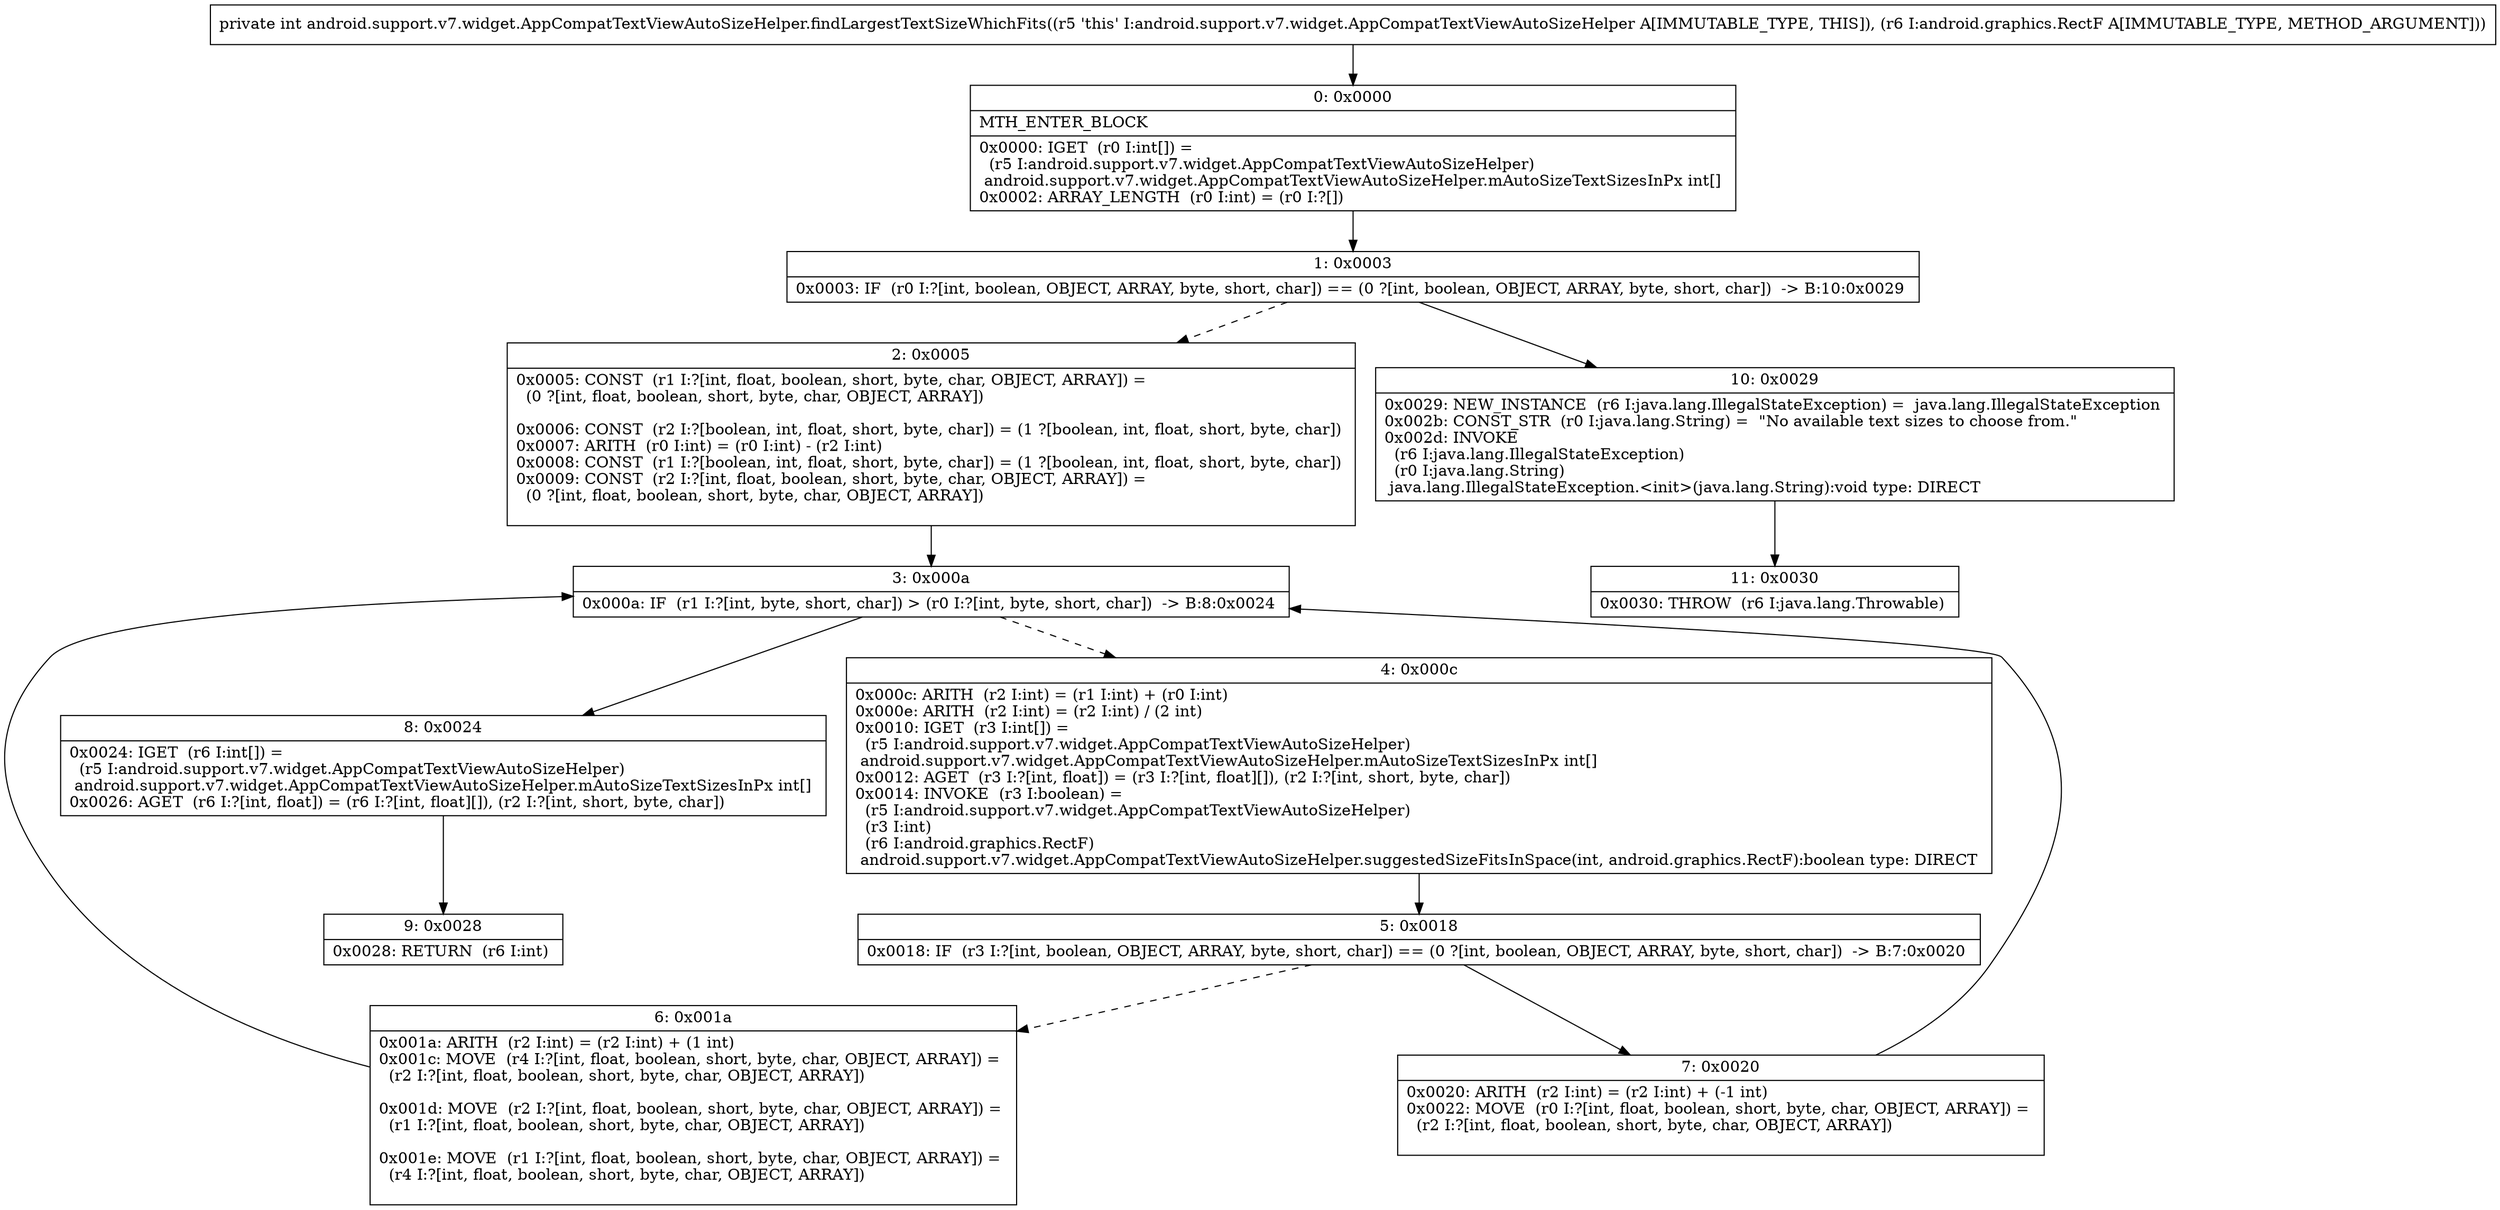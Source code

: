 digraph "CFG forandroid.support.v7.widget.AppCompatTextViewAutoSizeHelper.findLargestTextSizeWhichFits(Landroid\/graphics\/RectF;)I" {
Node_0 [shape=record,label="{0\:\ 0x0000|MTH_ENTER_BLOCK\l|0x0000: IGET  (r0 I:int[]) = \l  (r5 I:android.support.v7.widget.AppCompatTextViewAutoSizeHelper)\l android.support.v7.widget.AppCompatTextViewAutoSizeHelper.mAutoSizeTextSizesInPx int[] \l0x0002: ARRAY_LENGTH  (r0 I:int) = (r0 I:?[]) \l}"];
Node_1 [shape=record,label="{1\:\ 0x0003|0x0003: IF  (r0 I:?[int, boolean, OBJECT, ARRAY, byte, short, char]) == (0 ?[int, boolean, OBJECT, ARRAY, byte, short, char])  \-\> B:10:0x0029 \l}"];
Node_2 [shape=record,label="{2\:\ 0x0005|0x0005: CONST  (r1 I:?[int, float, boolean, short, byte, char, OBJECT, ARRAY]) = \l  (0 ?[int, float, boolean, short, byte, char, OBJECT, ARRAY])\l \l0x0006: CONST  (r2 I:?[boolean, int, float, short, byte, char]) = (1 ?[boolean, int, float, short, byte, char]) \l0x0007: ARITH  (r0 I:int) = (r0 I:int) \- (r2 I:int) \l0x0008: CONST  (r1 I:?[boolean, int, float, short, byte, char]) = (1 ?[boolean, int, float, short, byte, char]) \l0x0009: CONST  (r2 I:?[int, float, boolean, short, byte, char, OBJECT, ARRAY]) = \l  (0 ?[int, float, boolean, short, byte, char, OBJECT, ARRAY])\l \l}"];
Node_3 [shape=record,label="{3\:\ 0x000a|0x000a: IF  (r1 I:?[int, byte, short, char]) \> (r0 I:?[int, byte, short, char])  \-\> B:8:0x0024 \l}"];
Node_4 [shape=record,label="{4\:\ 0x000c|0x000c: ARITH  (r2 I:int) = (r1 I:int) + (r0 I:int) \l0x000e: ARITH  (r2 I:int) = (r2 I:int) \/ (2 int) \l0x0010: IGET  (r3 I:int[]) = \l  (r5 I:android.support.v7.widget.AppCompatTextViewAutoSizeHelper)\l android.support.v7.widget.AppCompatTextViewAutoSizeHelper.mAutoSizeTextSizesInPx int[] \l0x0012: AGET  (r3 I:?[int, float]) = (r3 I:?[int, float][]), (r2 I:?[int, short, byte, char]) \l0x0014: INVOKE  (r3 I:boolean) = \l  (r5 I:android.support.v7.widget.AppCompatTextViewAutoSizeHelper)\l  (r3 I:int)\l  (r6 I:android.graphics.RectF)\l android.support.v7.widget.AppCompatTextViewAutoSizeHelper.suggestedSizeFitsInSpace(int, android.graphics.RectF):boolean type: DIRECT \l}"];
Node_5 [shape=record,label="{5\:\ 0x0018|0x0018: IF  (r3 I:?[int, boolean, OBJECT, ARRAY, byte, short, char]) == (0 ?[int, boolean, OBJECT, ARRAY, byte, short, char])  \-\> B:7:0x0020 \l}"];
Node_6 [shape=record,label="{6\:\ 0x001a|0x001a: ARITH  (r2 I:int) = (r2 I:int) + (1 int) \l0x001c: MOVE  (r4 I:?[int, float, boolean, short, byte, char, OBJECT, ARRAY]) = \l  (r2 I:?[int, float, boolean, short, byte, char, OBJECT, ARRAY])\l \l0x001d: MOVE  (r2 I:?[int, float, boolean, short, byte, char, OBJECT, ARRAY]) = \l  (r1 I:?[int, float, boolean, short, byte, char, OBJECT, ARRAY])\l \l0x001e: MOVE  (r1 I:?[int, float, boolean, short, byte, char, OBJECT, ARRAY]) = \l  (r4 I:?[int, float, boolean, short, byte, char, OBJECT, ARRAY])\l \l}"];
Node_7 [shape=record,label="{7\:\ 0x0020|0x0020: ARITH  (r2 I:int) = (r2 I:int) + (\-1 int) \l0x0022: MOVE  (r0 I:?[int, float, boolean, short, byte, char, OBJECT, ARRAY]) = \l  (r2 I:?[int, float, boolean, short, byte, char, OBJECT, ARRAY])\l \l}"];
Node_8 [shape=record,label="{8\:\ 0x0024|0x0024: IGET  (r6 I:int[]) = \l  (r5 I:android.support.v7.widget.AppCompatTextViewAutoSizeHelper)\l android.support.v7.widget.AppCompatTextViewAutoSizeHelper.mAutoSizeTextSizesInPx int[] \l0x0026: AGET  (r6 I:?[int, float]) = (r6 I:?[int, float][]), (r2 I:?[int, short, byte, char]) \l}"];
Node_9 [shape=record,label="{9\:\ 0x0028|0x0028: RETURN  (r6 I:int) \l}"];
Node_10 [shape=record,label="{10\:\ 0x0029|0x0029: NEW_INSTANCE  (r6 I:java.lang.IllegalStateException) =  java.lang.IllegalStateException \l0x002b: CONST_STR  (r0 I:java.lang.String) =  \"No available text sizes to choose from.\" \l0x002d: INVOKE  \l  (r6 I:java.lang.IllegalStateException)\l  (r0 I:java.lang.String)\l java.lang.IllegalStateException.\<init\>(java.lang.String):void type: DIRECT \l}"];
Node_11 [shape=record,label="{11\:\ 0x0030|0x0030: THROW  (r6 I:java.lang.Throwable) \l}"];
MethodNode[shape=record,label="{private int android.support.v7.widget.AppCompatTextViewAutoSizeHelper.findLargestTextSizeWhichFits((r5 'this' I:android.support.v7.widget.AppCompatTextViewAutoSizeHelper A[IMMUTABLE_TYPE, THIS]), (r6 I:android.graphics.RectF A[IMMUTABLE_TYPE, METHOD_ARGUMENT])) }"];
MethodNode -> Node_0;
Node_0 -> Node_1;
Node_1 -> Node_2[style=dashed];
Node_1 -> Node_10;
Node_2 -> Node_3;
Node_3 -> Node_4[style=dashed];
Node_3 -> Node_8;
Node_4 -> Node_5;
Node_5 -> Node_6[style=dashed];
Node_5 -> Node_7;
Node_6 -> Node_3;
Node_7 -> Node_3;
Node_8 -> Node_9;
Node_10 -> Node_11;
}

